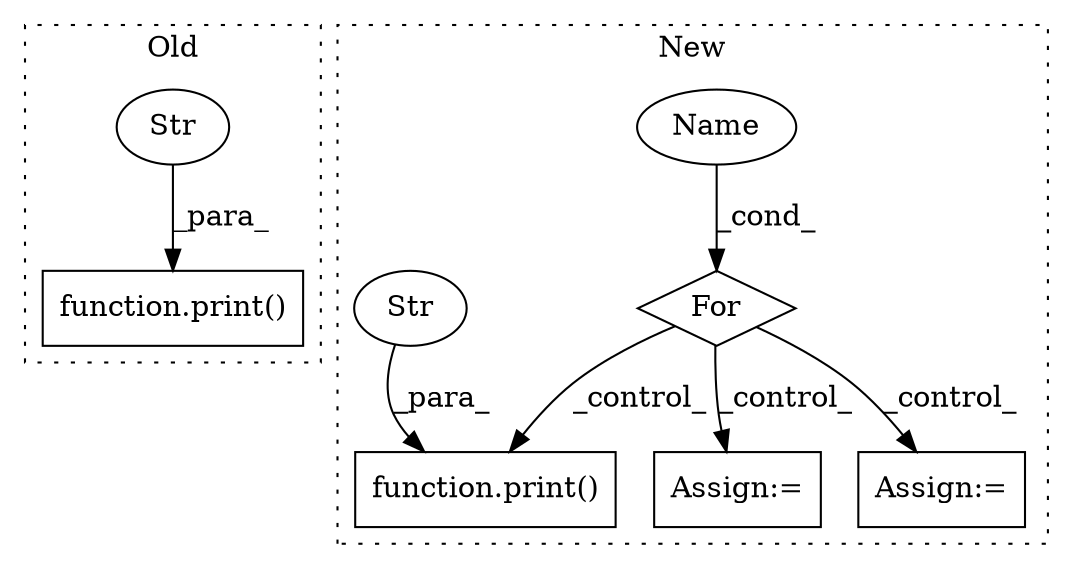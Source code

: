 digraph G {
subgraph cluster0 {
1 [label="function.print()" a="75" s="11590,11729" l="6,1" shape="box"];
3 [label="Str" a="66" s="11596" l="133" shape="ellipse"];
label = "Old";
style="dotted";
}
subgraph cluster1 {
2 [label="For" a="107" s="11195,11236" l="4,75" shape="diamond"];
4 [label="Assign:=" a="68" s="12694" l="3" shape="box"];
5 [label="Name" a="87" s="11199" l="6" shape="ellipse"];
6 [label="Assign:=" a="68" s="11703" l="3" shape="box"];
7 [label="function.print()" a="75" s="12253,12396" l="6,1" shape="box"];
8 [label="Str" a="66" s="12259" l="137" shape="ellipse"];
label = "New";
style="dotted";
}
2 -> 7 [label="_control_"];
2 -> 4 [label="_control_"];
2 -> 6 [label="_control_"];
3 -> 1 [label="_para_"];
5 -> 2 [label="_cond_"];
8 -> 7 [label="_para_"];
}